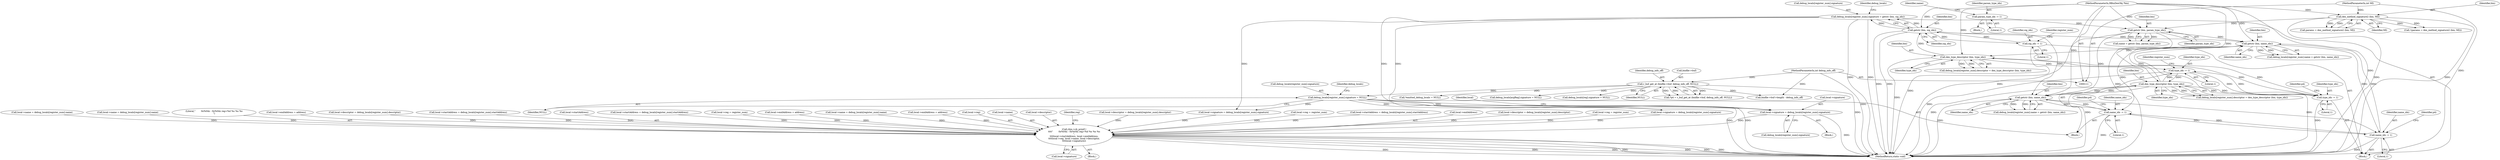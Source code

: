 digraph "0_radare2_ad55822430a03fe075221b543efb434567e9e431@array" {
"1000544" [label="(Call,local->signature = debug_locals[register_num].signature)"];
"1000772" [label="(Call,debug_locals[register_num].signature = getstr (bin, sig_idx))"];
"1000778" [label="(Call,getstr (bin, sig_idx))"];
"1000762" [label="(Call,dex_type_descriptor (bin, type_idx))"];
"1000753" [label="(Call,getstr (bin, name_idx))"];
"1000338" [label="(Call,getstr (bin, param_type_idx))"];
"1000287" [label="(Call,dex_method_signature2 (bin, MI))"];
"1000113" [label="(MethodParameterIn,RBinDexObj *bin)"];
"1000115" [label="(MethodParameterIn,int MI)"];
"1000333" [label="(Call,param_type_idx -= 1)"];
"1000586" [label="(Call,dex_type_descriptor (bin, type_idx))"];
"1000577" [label="(Call,getstr (bin, name_idx))"];
"1000471" [label="(Call,name_idx -= 1)"];
"1000635" [label="(Call,name_idx -= 1)"];
"1000483" [label="(Call,type_idx -= 1)"];
"1000647" [label="(Call,type_idx -= 1)"];
"1000659" [label="(Call,sig_idx -= 1)"];
"1000596" [label="(Call,debug_locals[register_num].signature = NULL)"];
"1000133" [label="(Call,r_buf_get_at (binfile->buf, debug_info_off, NULL))"];
"1000122" [label="(MethodParameterIn,int debug_info_off)"];
"1001073" [label="(Call,rbin->cb_printf (\n\t\t\t\t\"        0x%04x - 0x%04x reg=%d %s %s %s\n\",\n\t\t\t\tlocal->startAddress, local->endAddress,\n\t\t\t\tlocal->reg, local->name, local->descriptor,\n\t\t\t\tlocal->signature))"];
"1000131" [label="(Call,*p4 = r_buf_get_at (binfile->buf, debug_info_off, NULL))"];
"1000471" [label="(Call,name_idx -= 1)"];
"1001087" [label="(Call,local->descriptor)"];
"1001114" [label="(Identifier,reg)"];
"1000558" [label="(Call,local->reg = register_num)"];
"1000338" [label="(Call,getstr (bin, param_type_idx))"];
"1000602" [label="(Identifier,NULL)"];
"1000577" [label="(Call,getstr (bin, name_idx))"];
"1001073" [label="(Call,rbin->cb_printf (\n\t\t\t\t\"        0x%04x - 0x%04x reg=%d %s %s %s\n\",\n\t\t\t\tlocal->startAddress, local->endAddress,\n\t\t\t\tlocal->reg, local->name, local->descriptor,\n\t\t\t\tlocal->signature))"];
"1000831" [label="(Call,local->descriptor = debug_locals[register_num].descriptor)"];
"1000138" [label="(Identifier,NULL)"];
"1000169" [label="(Call,*emitted_debug_locals = NULL)"];
"1000780" [label="(Identifier,sig_idx)"];
"1000840" [label="(Call,local->startAddress = debug_locals[register_num].startAddress)"];
"1000606" [label="(Identifier,debug_locals)"];
"1000336" [label="(Call,name = getstr (bin, param_type_idx))"];
"1001075" [label="(Call,local->startAddress)"];
"1000335" [label="(Literal,1)"];
"1000588" [label="(Identifier,type_idx)"];
"1000711" [label="(Call,local->startAddress = debug_locals[register_num].startAddress)"];
"1000734" [label="(Call,local->reg = register_num)"];
"1000115" [label="(MethodParameterIn,int MI)"];
"1001090" [label="(Call,local->signature)"];
"1000289" [label="(Identifier,MI)"];
"1000756" [label="(Call,debug_locals[register_num].descriptor = dex_type_descriptor (bin, type_idx))"];
"1000475" [label="(Identifier,p4)"];
"1000755" [label="(Identifier,name_idx)"];
"1000339" [label="(Identifier,bin)"];
"1000739" [label="(Call,local->endAddress = address)"];
"1000548" [label="(Call,debug_locals[register_num].signature)"];
"1000693" [label="(Call,local->name = debug_locals[register_num].name)"];
"1000661" [label="(Literal,1)"];
"1000113" [label="(MethodParameterIn,RBinDexObj *bin)"];
"1000762" [label="(Call,dex_type_descriptor (bin, type_idx))"];
"1000563" [label="(Call,local->endAddress = address)"];
"1000764" [label="(Identifier,type_idx)"];
"1001081" [label="(Call,local->reg)"];
"1000753" [label="(Call,getstr (bin, name_idx))"];
"1000555" [label="(Identifier,local)"];
"1000597" [label="(Call,debug_locals[register_num].signature)"];
"1001084" [label="(Call,local->name)"];
"1000849" [label="(Call,local->signature = debug_locals[register_num].signature)"];
"1000334" [label="(Identifier,param_type_idx)"];
"1000122" [label="(MethodParameterIn,int debug_info_off)"];
"1000545" [label="(Call,local->signature)"];
"1000304" [label="(Block,)"];
"1000571" [label="(Call,debug_locals[register_num].name = getstr (bin, name_idx))"];
"1000526" [label="(Call,local->descriptor = debug_locals[register_num].descriptor)"];
"1000636" [label="(Identifier,name_idx)"];
"1000137" [label="(Identifier,debug_info_off)"];
"1000485" [label="(Literal,1)"];
"1001187" [label="(MethodReturn,static void)"];
"1000779" [label="(Identifier,bin)"];
"1000772" [label="(Call,debug_locals[register_num].signature = getstr (bin, sig_idx))"];
"1000578" [label="(Identifier,bin)"];
"1000267" [label="(Call,debug_locals[argReg].signature = NULL)"];
"1000720" [label="(Call,local->signature = debug_locals[register_num].signature)"];
"1000472" [label="(Identifier,name_idx)"];
"1000586" [label="(Call,dex_type_descriptor (bin, type_idx))"];
"1000483" [label="(Call,type_idx -= 1)"];
"1000651" [label="(Identifier,p4)"];
"1000773" [label="(Call,debug_locals[register_num].signature)"];
"1000502" [label="(Block,)"];
"1000377" [label="(Call,debug_locals[reg].signature = NULL)"];
"1000134" [label="(Call,binfile->buf)"];
"1000535" [label="(Call,local->startAddress = debug_locals[register_num].startAddress)"];
"1000763" [label="(Identifier,bin)"];
"1001078" [label="(Call,local->endAddress)"];
"1000133" [label="(Call,r_buf_get_at (binfile->buf, debug_info_off, NULL))"];
"1000647" [label="(Call,type_idx -= 1)"];
"1000484" [label="(Identifier,type_idx)"];
"1000612" [label="(Block,)"];
"1000333" [label="(Call,param_type_idx -= 1)"];
"1000784" [label="(Identifier,debug_locals)"];
"1000337" [label="(Identifier,name)"];
"1000702" [label="(Call,local->descriptor = debug_locals[register_num].descriptor)"];
"1000648" [label="(Identifier,type_idx)"];
"1000284" [label="(Call,!(params = dex_method_signature2 (bin, MI)))"];
"1000580" [label="(Call,debug_locals[register_num].descriptor = dex_type_descriptor (bin, type_idx))"];
"1000144" [label="(Call,binfile->buf->length - debug_info_off)"];
"1000596" [label="(Call,debug_locals[register_num].signature = NULL)"];
"1000287" [label="(Call,dex_method_signature2 (bin, MI))"];
"1000754" [label="(Identifier,bin)"];
"1000639" [label="(Identifier,p4)"];
"1000449" [label="(Block,)"];
"1000863" [label="(Call,local->reg = register_num)"];
"1000660" [label="(Identifier,sig_idx)"];
"1000664" [label="(Identifier,register_num)"];
"1000473" [label="(Literal,1)"];
"1000517" [label="(Call,local->name = debug_locals[register_num].name)"];
"1000649" [label="(Literal,1)"];
"1000635" [label="(Call,name_idx -= 1)"];
"1000340" [label="(Identifier,param_type_idx)"];
"1000822" [label="(Call,local->name = debug_locals[register_num].name)"];
"1001074" [label="(Literal,\"        0x%04x - 0x%04x reg=%d %s %s %s\n\")"];
"1000637" [label="(Literal,1)"];
"1000488" [label="(Identifier,register_num)"];
"1000659" [label="(Call,sig_idx -= 1)"];
"1000868" [label="(Call,local->endAddress = address)"];
"1000587" [label="(Identifier,bin)"];
"1000285" [label="(Call,params = dex_method_signature2 (bin, MI))"];
"1000778" [label="(Call,getstr (bin, sig_idx))"];
"1000747" [label="(Call,debug_locals[register_num].name = getstr (bin, name_idx))"];
"1000544" [label="(Call,local->signature = debug_locals[register_num].signature)"];
"1000579" [label="(Identifier,name_idx)"];
"1000288" [label="(Identifier,bin)"];
"1001072" [label="(Block,)"];
"1000544" -> "1000502"  [label="AST: "];
"1000544" -> "1000548"  [label="CFG: "];
"1000545" -> "1000544"  [label="AST: "];
"1000548" -> "1000544"  [label="AST: "];
"1000555" -> "1000544"  [label="CFG: "];
"1000544" -> "1001187"  [label="DDG: "];
"1000772" -> "1000544"  [label="DDG: "];
"1000596" -> "1000544"  [label="DDG: "];
"1000544" -> "1001073"  [label="DDG: "];
"1000772" -> "1000612"  [label="AST: "];
"1000772" -> "1000778"  [label="CFG: "];
"1000773" -> "1000772"  [label="AST: "];
"1000778" -> "1000772"  [label="AST: "];
"1000784" -> "1000772"  [label="CFG: "];
"1000772" -> "1001187"  [label="DDG: "];
"1000772" -> "1001187"  [label="DDG: "];
"1000772" -> "1000720"  [label="DDG: "];
"1000778" -> "1000772"  [label="DDG: "];
"1000778" -> "1000772"  [label="DDG: "];
"1000772" -> "1000849"  [label="DDG: "];
"1000778" -> "1000780"  [label="CFG: "];
"1000779" -> "1000778"  [label="AST: "];
"1000780" -> "1000778"  [label="AST: "];
"1000778" -> "1001187"  [label="DDG: "];
"1000778" -> "1001187"  [label="DDG: "];
"1000778" -> "1000577"  [label="DDG: "];
"1000778" -> "1000659"  [label="DDG: "];
"1000778" -> "1000753"  [label="DDG: "];
"1000762" -> "1000778"  [label="DDG: "];
"1000113" -> "1000778"  [label="DDG: "];
"1000659" -> "1000778"  [label="DDG: "];
"1000762" -> "1000756"  [label="AST: "];
"1000762" -> "1000764"  [label="CFG: "];
"1000763" -> "1000762"  [label="AST: "];
"1000764" -> "1000762"  [label="AST: "];
"1000756" -> "1000762"  [label="CFG: "];
"1000762" -> "1001187"  [label="DDG: "];
"1000762" -> "1000483"  [label="DDG: "];
"1000762" -> "1000647"  [label="DDG: "];
"1000762" -> "1000756"  [label="DDG: "];
"1000762" -> "1000756"  [label="DDG: "];
"1000753" -> "1000762"  [label="DDG: "];
"1000113" -> "1000762"  [label="DDG: "];
"1000647" -> "1000762"  [label="DDG: "];
"1000753" -> "1000747"  [label="AST: "];
"1000753" -> "1000755"  [label="CFG: "];
"1000754" -> "1000753"  [label="AST: "];
"1000755" -> "1000753"  [label="AST: "];
"1000747" -> "1000753"  [label="CFG: "];
"1000753" -> "1001187"  [label="DDG: "];
"1000753" -> "1000471"  [label="DDG: "];
"1000753" -> "1000635"  [label="DDG: "];
"1000753" -> "1000747"  [label="DDG: "];
"1000753" -> "1000747"  [label="DDG: "];
"1000338" -> "1000753"  [label="DDG: "];
"1000586" -> "1000753"  [label="DDG: "];
"1000113" -> "1000753"  [label="DDG: "];
"1000635" -> "1000753"  [label="DDG: "];
"1000338" -> "1000336"  [label="AST: "];
"1000338" -> "1000340"  [label="CFG: "];
"1000339" -> "1000338"  [label="AST: "];
"1000340" -> "1000338"  [label="AST: "];
"1000336" -> "1000338"  [label="CFG: "];
"1000338" -> "1001187"  [label="DDG: "];
"1000338" -> "1001187"  [label="DDG: "];
"1000338" -> "1000336"  [label="DDG: "];
"1000338" -> "1000336"  [label="DDG: "];
"1000287" -> "1000338"  [label="DDG: "];
"1000113" -> "1000338"  [label="DDG: "];
"1000333" -> "1000338"  [label="DDG: "];
"1000338" -> "1000577"  [label="DDG: "];
"1000287" -> "1000285"  [label="AST: "];
"1000287" -> "1000289"  [label="CFG: "];
"1000288" -> "1000287"  [label="AST: "];
"1000289" -> "1000287"  [label="AST: "];
"1000285" -> "1000287"  [label="CFG: "];
"1000287" -> "1001187"  [label="DDG: "];
"1000287" -> "1001187"  [label="DDG: "];
"1000287" -> "1000284"  [label="DDG: "];
"1000287" -> "1000284"  [label="DDG: "];
"1000287" -> "1000285"  [label="DDG: "];
"1000287" -> "1000285"  [label="DDG: "];
"1000113" -> "1000287"  [label="DDG: "];
"1000115" -> "1000287"  [label="DDG: "];
"1000113" -> "1000111"  [label="AST: "];
"1000113" -> "1001187"  [label="DDG: "];
"1000113" -> "1000577"  [label="DDG: "];
"1000113" -> "1000586"  [label="DDG: "];
"1000115" -> "1000111"  [label="AST: "];
"1000115" -> "1001187"  [label="DDG: "];
"1000333" -> "1000304"  [label="AST: "];
"1000333" -> "1000335"  [label="CFG: "];
"1000334" -> "1000333"  [label="AST: "];
"1000335" -> "1000333"  [label="AST: "];
"1000337" -> "1000333"  [label="CFG: "];
"1000586" -> "1000580"  [label="AST: "];
"1000586" -> "1000588"  [label="CFG: "];
"1000587" -> "1000586"  [label="AST: "];
"1000588" -> "1000586"  [label="AST: "];
"1000580" -> "1000586"  [label="CFG: "];
"1000586" -> "1001187"  [label="DDG: "];
"1000586" -> "1001187"  [label="DDG: "];
"1000586" -> "1000483"  [label="DDG: "];
"1000586" -> "1000577"  [label="DDG: "];
"1000586" -> "1000580"  [label="DDG: "];
"1000586" -> "1000580"  [label="DDG: "];
"1000577" -> "1000586"  [label="DDG: "];
"1000483" -> "1000586"  [label="DDG: "];
"1000586" -> "1000647"  [label="DDG: "];
"1000577" -> "1000571"  [label="AST: "];
"1000577" -> "1000579"  [label="CFG: "];
"1000578" -> "1000577"  [label="AST: "];
"1000579" -> "1000577"  [label="AST: "];
"1000571" -> "1000577"  [label="CFG: "];
"1000577" -> "1001187"  [label="DDG: "];
"1000577" -> "1000471"  [label="DDG: "];
"1000577" -> "1000571"  [label="DDG: "];
"1000577" -> "1000571"  [label="DDG: "];
"1000471" -> "1000577"  [label="DDG: "];
"1000577" -> "1000635"  [label="DDG: "];
"1000471" -> "1000449"  [label="AST: "];
"1000471" -> "1000473"  [label="CFG: "];
"1000472" -> "1000471"  [label="AST: "];
"1000473" -> "1000471"  [label="AST: "];
"1000475" -> "1000471"  [label="CFG: "];
"1000471" -> "1001187"  [label="DDG: "];
"1000635" -> "1000471"  [label="DDG: "];
"1000471" -> "1000635"  [label="DDG: "];
"1000635" -> "1000612"  [label="AST: "];
"1000635" -> "1000637"  [label="CFG: "];
"1000636" -> "1000635"  [label="AST: "];
"1000637" -> "1000635"  [label="AST: "];
"1000639" -> "1000635"  [label="CFG: "];
"1000635" -> "1001187"  [label="DDG: "];
"1000483" -> "1000449"  [label="AST: "];
"1000483" -> "1000485"  [label="CFG: "];
"1000484" -> "1000483"  [label="AST: "];
"1000485" -> "1000483"  [label="AST: "];
"1000488" -> "1000483"  [label="CFG: "];
"1000483" -> "1001187"  [label="DDG: "];
"1000647" -> "1000483"  [label="DDG: "];
"1000483" -> "1000647"  [label="DDG: "];
"1000647" -> "1000612"  [label="AST: "];
"1000647" -> "1000649"  [label="CFG: "];
"1000648" -> "1000647"  [label="AST: "];
"1000649" -> "1000647"  [label="AST: "];
"1000651" -> "1000647"  [label="CFG: "];
"1000647" -> "1001187"  [label="DDG: "];
"1000659" -> "1000612"  [label="AST: "];
"1000659" -> "1000661"  [label="CFG: "];
"1000660" -> "1000659"  [label="AST: "];
"1000661" -> "1000659"  [label="AST: "];
"1000664" -> "1000659"  [label="CFG: "];
"1000659" -> "1001187"  [label="DDG: "];
"1000596" -> "1000449"  [label="AST: "];
"1000596" -> "1000602"  [label="CFG: "];
"1000597" -> "1000596"  [label="AST: "];
"1000602" -> "1000596"  [label="AST: "];
"1000606" -> "1000596"  [label="CFG: "];
"1000596" -> "1001187"  [label="DDG: "];
"1000596" -> "1001187"  [label="DDG: "];
"1000133" -> "1000596"  [label="DDG: "];
"1000596" -> "1000720"  [label="DDG: "];
"1000596" -> "1000849"  [label="DDG: "];
"1000133" -> "1000131"  [label="AST: "];
"1000133" -> "1000138"  [label="CFG: "];
"1000134" -> "1000133"  [label="AST: "];
"1000137" -> "1000133"  [label="AST: "];
"1000138" -> "1000133"  [label="AST: "];
"1000131" -> "1000133"  [label="CFG: "];
"1000133" -> "1001187"  [label="DDG: "];
"1000133" -> "1000131"  [label="DDG: "];
"1000133" -> "1000131"  [label="DDG: "];
"1000133" -> "1000131"  [label="DDG: "];
"1000122" -> "1000133"  [label="DDG: "];
"1000133" -> "1000144"  [label="DDG: "];
"1000133" -> "1000169"  [label="DDG: "];
"1000133" -> "1000267"  [label="DDG: "];
"1000133" -> "1000377"  [label="DDG: "];
"1000122" -> "1000111"  [label="AST: "];
"1000122" -> "1001187"  [label="DDG: "];
"1000122" -> "1000144"  [label="DDG: "];
"1001073" -> "1001072"  [label="AST: "];
"1001073" -> "1001090"  [label="CFG: "];
"1001074" -> "1001073"  [label="AST: "];
"1001075" -> "1001073"  [label="AST: "];
"1001078" -> "1001073"  [label="AST: "];
"1001081" -> "1001073"  [label="AST: "];
"1001084" -> "1001073"  [label="AST: "];
"1001087" -> "1001073"  [label="AST: "];
"1001090" -> "1001073"  [label="AST: "];
"1001114" -> "1001073"  [label="CFG: "];
"1001073" -> "1001187"  [label="DDG: "];
"1001073" -> "1001187"  [label="DDG: "];
"1001073" -> "1001187"  [label="DDG: "];
"1001073" -> "1001187"  [label="DDG: "];
"1001073" -> "1001187"  [label="DDG: "];
"1001073" -> "1001187"  [label="DDG: "];
"1001073" -> "1001187"  [label="DDG: "];
"1000711" -> "1001073"  [label="DDG: "];
"1000535" -> "1001073"  [label="DDG: "];
"1000840" -> "1001073"  [label="DDG: "];
"1000739" -> "1001073"  [label="DDG: "];
"1000563" -> "1001073"  [label="DDG: "];
"1000868" -> "1001073"  [label="DDG: "];
"1000734" -> "1001073"  [label="DDG: "];
"1000863" -> "1001073"  [label="DDG: "];
"1000558" -> "1001073"  [label="DDG: "];
"1000822" -> "1001073"  [label="DDG: "];
"1000517" -> "1001073"  [label="DDG: "];
"1000693" -> "1001073"  [label="DDG: "];
"1000831" -> "1001073"  [label="DDG: "];
"1000526" -> "1001073"  [label="DDG: "];
"1000702" -> "1001073"  [label="DDG: "];
"1000849" -> "1001073"  [label="DDG: "];
"1000720" -> "1001073"  [label="DDG: "];
}
